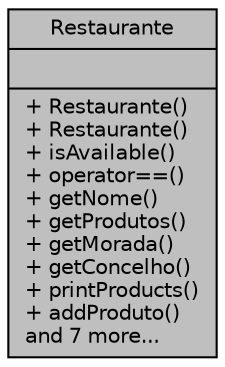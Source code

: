 digraph "Restaurante"
{
 // LATEX_PDF_SIZE
  edge [fontname="Helvetica",fontsize="10",labelfontname="Helvetica",labelfontsize="10"];
  node [fontname="Helvetica",fontsize="10",shape=record];
  Node1 [label="{Restaurante\n||+ Restaurante()\l+ Restaurante()\l+ isAvailable()\l+ operator==()\l+ getNome()\l+ getProdutos()\l+ getMorada()\l+ getConcelho()\l+ printProducts()\l+ addProduto()\land 7 more...\l}",height=0.2,width=0.4,color="black", fillcolor="grey75", style="filled", fontcolor="black",tooltip=" "];
}
